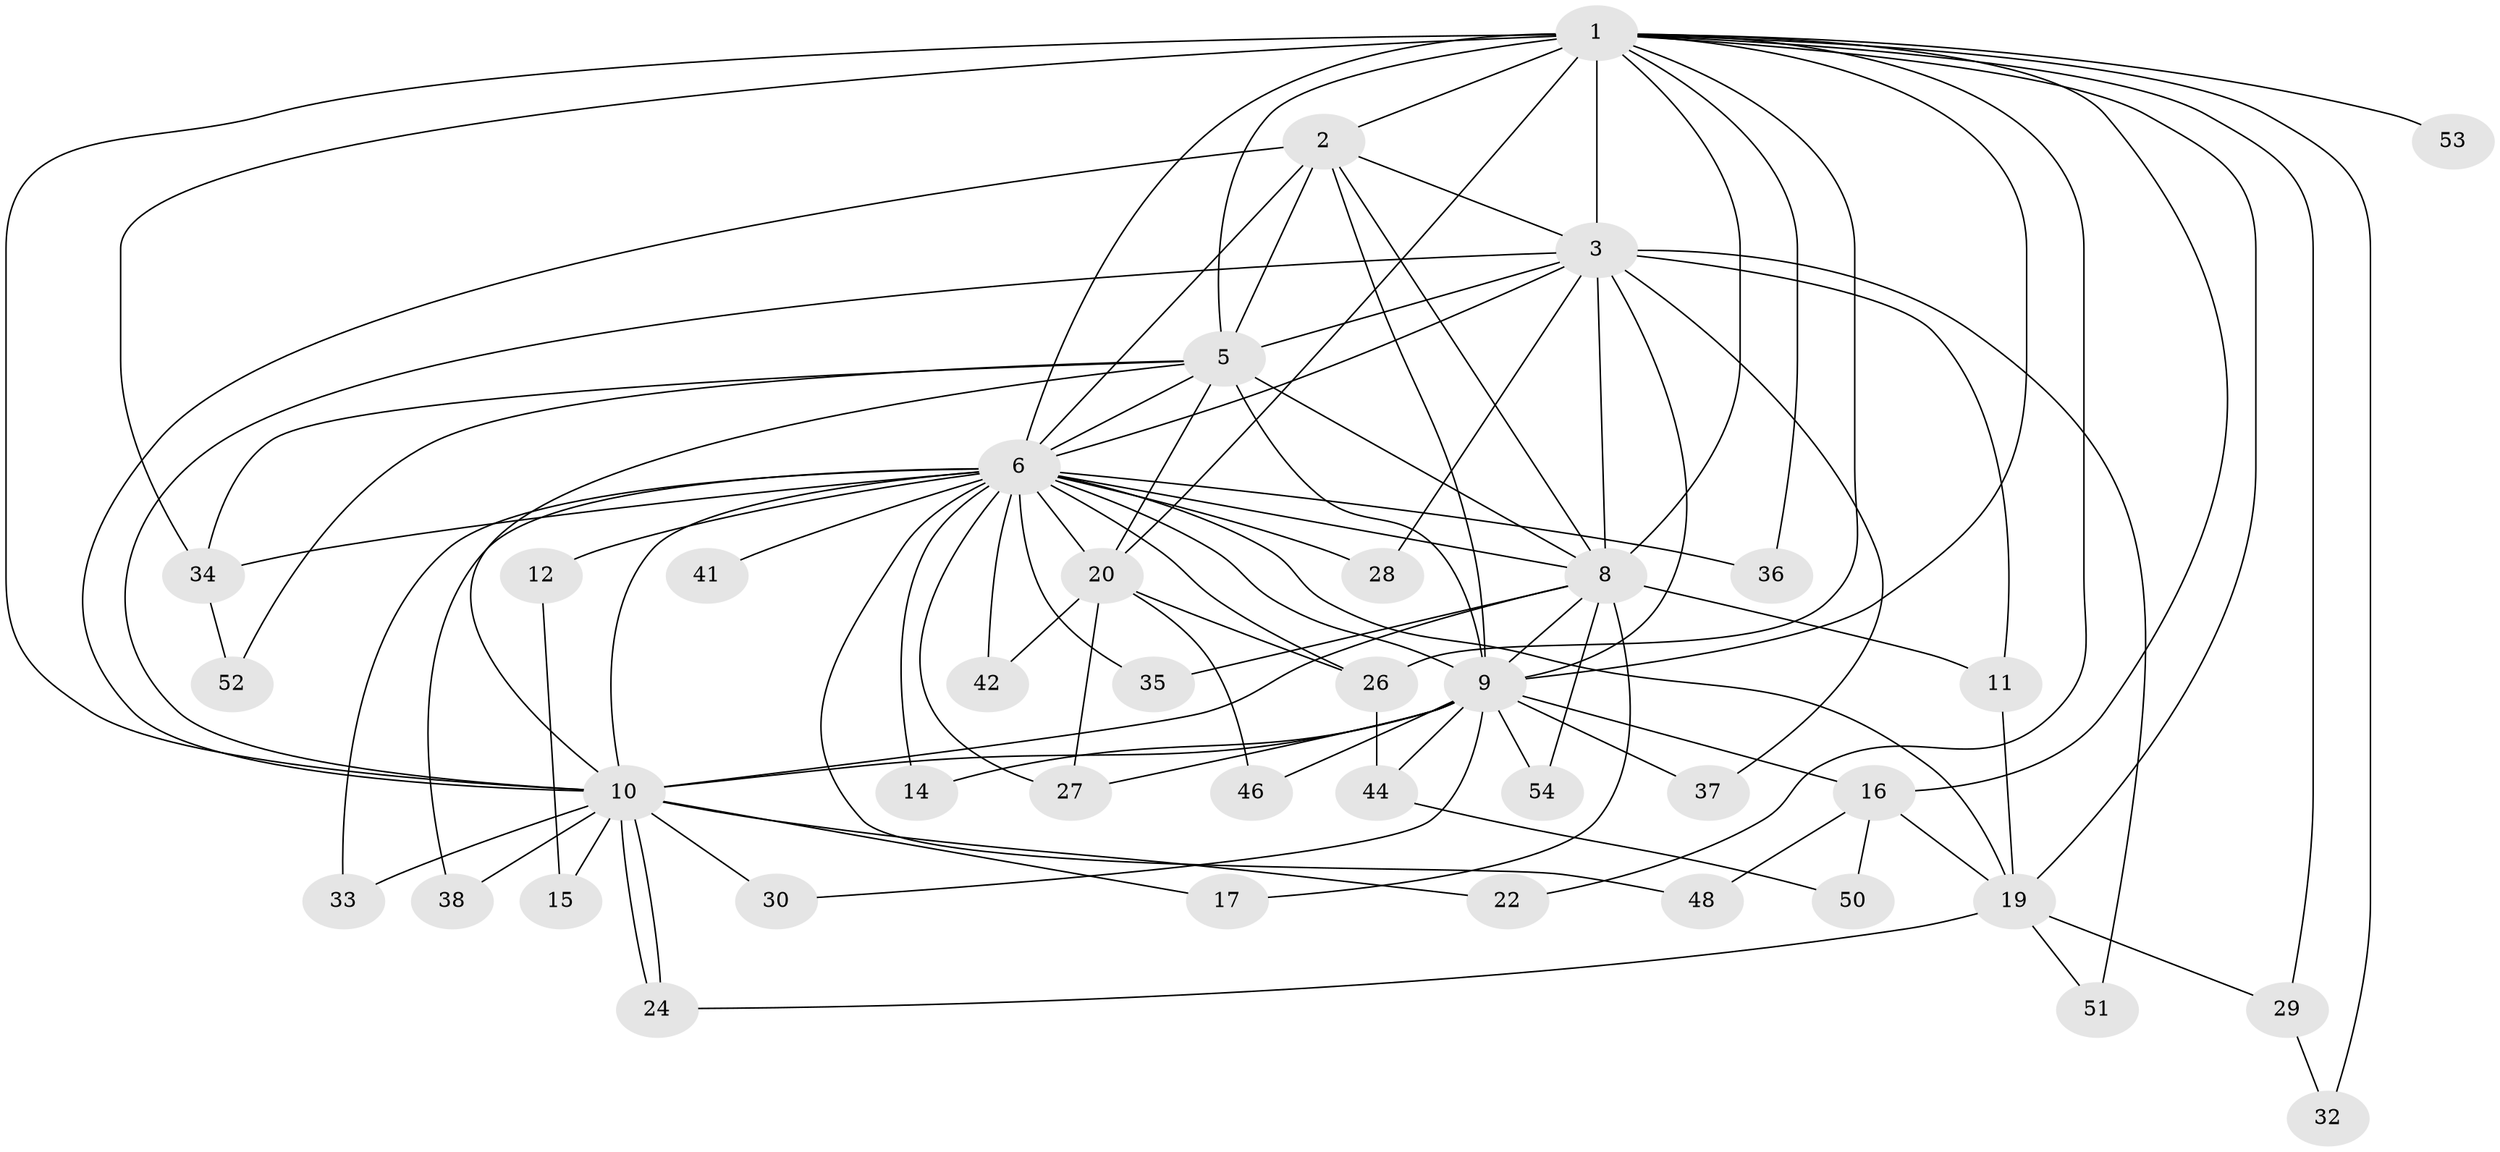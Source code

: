 // original degree distribution, {17: 0.01818181818181818, 10: 0.01818181818181818, 14: 0.03636363636363636, 13: 0.01818181818181818, 12: 0.01818181818181818, 18: 0.07272727272727272, 3: 0.2545454545454545, 2: 0.4727272727272727, 5: 0.03636363636363636, 6: 0.01818181818181818, 4: 0.03636363636363636}
// Generated by graph-tools (version 1.1) at 2025/10/02/27/25 16:10:56]
// undirected, 40 vertices, 96 edges
graph export_dot {
graph [start="1"]
  node [color=gray90,style=filled];
  1 [super="+4"];
  2 [super="+13"];
  3 [super="+40"];
  5 [super="+18"];
  6 [super="+7"];
  8 [super="+49"];
  9 [super="+21"];
  10 [super="+23"];
  11 [super="+39"];
  12;
  14;
  15;
  16;
  17;
  19 [super="+31"];
  20 [super="+25"];
  22;
  24 [super="+47"];
  26 [super="+43"];
  27 [super="+55"];
  28;
  29;
  30;
  32;
  33;
  34 [super="+45"];
  35;
  36;
  37;
  38;
  41;
  42;
  44;
  46;
  48;
  50;
  51;
  52;
  53;
  54;
  1 -- 2 [weight=2];
  1 -- 3 [weight=3];
  1 -- 5 [weight=2];
  1 -- 6 [weight=4];
  1 -- 8 [weight=2];
  1 -- 9 [weight=2];
  1 -- 10 [weight=2];
  1 -- 16;
  1 -- 20;
  1 -- 22;
  1 -- 32;
  1 -- 34;
  1 -- 36;
  1 -- 53 [weight=2];
  1 -- 19;
  1 -- 26;
  1 -- 29;
  2 -- 3;
  2 -- 5;
  2 -- 6 [weight=2];
  2 -- 8;
  2 -- 9;
  2 -- 10 [weight=2];
  3 -- 5;
  3 -- 6 [weight=2];
  3 -- 8;
  3 -- 9;
  3 -- 10;
  3 -- 11;
  3 -- 28;
  3 -- 37;
  3 -- 51;
  5 -- 6 [weight=2];
  5 -- 8 [weight=2];
  5 -- 9;
  5 -- 10;
  5 -- 20;
  5 -- 52;
  5 -- 34;
  6 -- 8 [weight=2];
  6 -- 9 [weight=2];
  6 -- 10 [weight=3];
  6 -- 12 [weight=2];
  6 -- 14;
  6 -- 19;
  6 -- 20;
  6 -- 26;
  6 -- 34;
  6 -- 38;
  6 -- 42;
  6 -- 27;
  6 -- 28;
  6 -- 33;
  6 -- 35;
  6 -- 36;
  6 -- 41;
  6 -- 48;
  8 -- 9;
  8 -- 10;
  8 -- 11 [weight=2];
  8 -- 17;
  8 -- 35;
  8 -- 54;
  9 -- 10;
  9 -- 14;
  9 -- 16;
  9 -- 27;
  9 -- 30;
  9 -- 37;
  9 -- 44;
  9 -- 46;
  9 -- 54;
  10 -- 15;
  10 -- 17;
  10 -- 22;
  10 -- 24;
  10 -- 24;
  10 -- 30;
  10 -- 33;
  10 -- 38;
  11 -- 19;
  12 -- 15;
  16 -- 19;
  16 -- 48;
  16 -- 50;
  19 -- 29;
  19 -- 51;
  19 -- 24;
  20 -- 42;
  20 -- 26;
  20 -- 46;
  20 -- 27;
  26 -- 44;
  29 -- 32;
  34 -- 52;
  44 -- 50;
}
